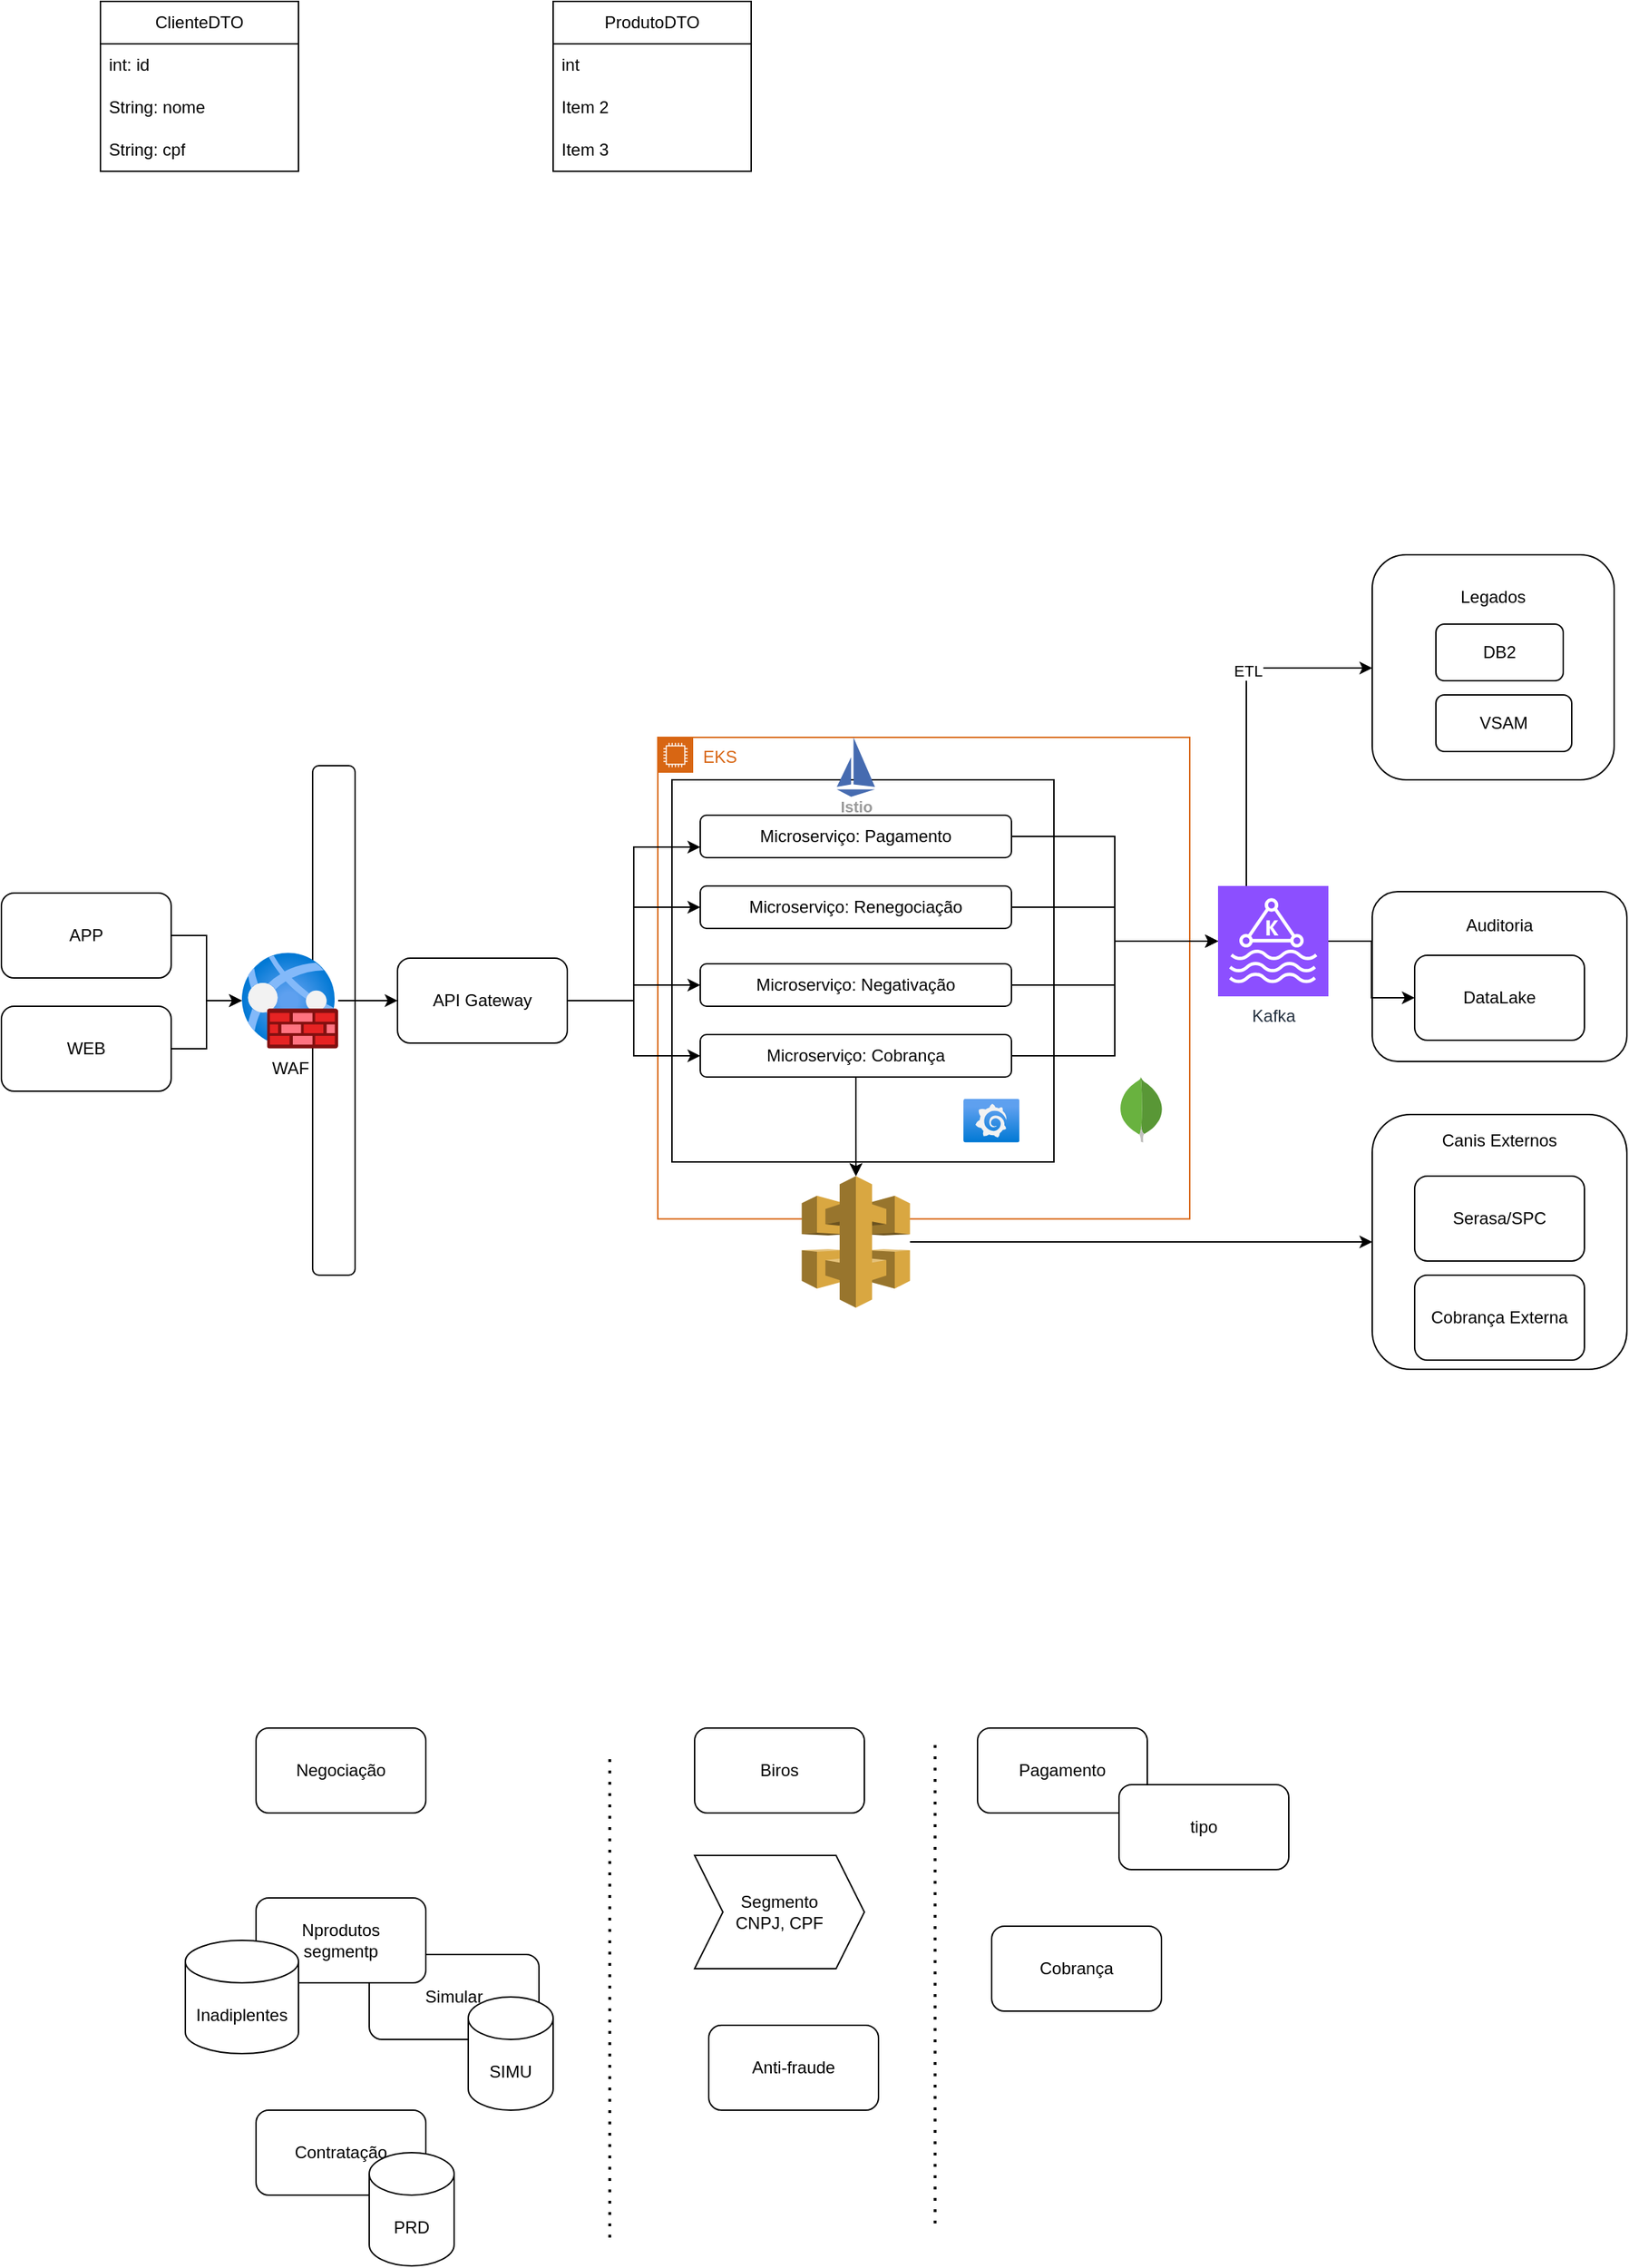 <mxfile version="22.1.11" type="device">
  <diagram name="Página-1" id="Yy_p17RrvljdkBYsrUBA">
    <mxGraphModel dx="1947" dy="1595" grid="1" gridSize="10" guides="1" tooltips="1" connect="1" arrows="1" fold="1" page="1" pageScale="1" pageWidth="827" pageHeight="1169" math="0" shadow="0">
      <root>
        <mxCell id="0" />
        <mxCell id="1" parent="0" />
        <mxCell id="azIso4Ev8pZvLAATctcU-72" style="edgeStyle=orthogonalEdgeStyle;rounded=0;orthogonalLoop=1;jettySize=auto;html=1;" parent="1" source="azIso4Ev8pZvLAATctcU-36" target="azIso4Ev8pZvLAATctcU-56" edge="1">
          <mxGeometry relative="1" as="geometry" />
        </mxCell>
        <mxCell id="azIso4Ev8pZvLAATctcU-66" value="Auditoria&lt;br&gt;&lt;br&gt;&lt;br&gt;&lt;br&gt;&lt;br&gt;&lt;br&gt;" style="rounded=1;whiteSpace=wrap;html=1;" parent="1" vertex="1">
          <mxGeometry x="459" y="39" width="180" height="120" as="geometry" />
        </mxCell>
        <mxCell id="azIso4Ev8pZvLAATctcU-27" value="EKS&amp;nbsp;" style="points=[[0,0],[0.25,0],[0.5,0],[0.75,0],[1,0],[1,0.25],[1,0.5],[1,0.75],[1,1],[0.75,1],[0.5,1],[0.25,1],[0,1],[0,0.75],[0,0.5],[0,0.25]];outlineConnect=0;gradientColor=none;html=1;whiteSpace=wrap;fontSize=12;fontStyle=0;container=1;pointerEvents=0;collapsible=0;recursiveResize=0;shape=mxgraph.aws4.group;grIcon=mxgraph.aws4.group_ec2_instance_contents;strokeColor=#D86613;fillColor=none;verticalAlign=top;align=left;spacingLeft=30;fontColor=#D86613;dashed=0;" parent="1" vertex="1">
          <mxGeometry x="-46" y="-70" width="376" height="340.2" as="geometry" />
        </mxCell>
        <mxCell id="5WUB0KHXxFah0RV7aP9R-2" value="" style="whiteSpace=wrap;html=1;aspect=fixed;" vertex="1" parent="azIso4Ev8pZvLAATctcU-27">
          <mxGeometry x="10" y="30" width="270" height="270" as="geometry" />
        </mxCell>
        <mxCell id="azIso4Ev8pZvLAATctcU-34" value="Microserviço: Pagamento" style="rounded=1;whiteSpace=wrap;html=1;" parent="azIso4Ev8pZvLAATctcU-27" vertex="1">
          <mxGeometry x="30" y="55" width="220" height="30" as="geometry" />
        </mxCell>
        <mxCell id="azIso4Ev8pZvLAATctcU-36" value="Microserviço: Negativação" style="rounded=1;whiteSpace=wrap;html=1;" parent="azIso4Ev8pZvLAATctcU-27" vertex="1">
          <mxGeometry x="30" y="160" width="220" height="30" as="geometry" />
        </mxCell>
        <mxCell id="azIso4Ev8pZvLAATctcU-35" value="Microserviço: Renegociação" style="rounded=1;whiteSpace=wrap;html=1;" parent="azIso4Ev8pZvLAATctcU-27" vertex="1">
          <mxGeometry x="30" y="105" width="220" height="30" as="geometry" />
        </mxCell>
        <mxCell id="azIso4Ev8pZvLAATctcU-37" value="Microserviço: Cobrança" style="rounded=1;whiteSpace=wrap;html=1;" parent="azIso4Ev8pZvLAATctcU-27" vertex="1">
          <mxGeometry x="30" y="210" width="220" height="30" as="geometry" />
        </mxCell>
        <mxCell id="azIso4Ev8pZvLAATctcU-45" value="Kafka" style="sketch=0;points=[[0,0,0],[0.25,0,0],[0.5,0,0],[0.75,0,0],[1,0,0],[0,1,0],[0.25,1,0],[0.5,1,0],[0.75,1,0],[1,1,0],[0,0.25,0],[0,0.5,0],[0,0.75,0],[1,0.25,0],[1,0.5,0],[1,0.75,0]];outlineConnect=0;fontColor=#232F3E;fillColor=#8C4FFF;strokeColor=#ffffff;dashed=0;verticalLabelPosition=bottom;verticalAlign=top;align=center;html=1;fontSize=12;fontStyle=0;aspect=fixed;shape=mxgraph.aws4.resourceIcon;resIcon=mxgraph.aws4.managed_streaming_for_kafka;" parent="azIso4Ev8pZvLAATctcU-27" vertex="1">
          <mxGeometry x="396" y="105" width="78" height="78" as="geometry" />
        </mxCell>
        <mxCell id="azIso4Ev8pZvLAATctcU-46" style="edgeStyle=orthogonalEdgeStyle;rounded=0;orthogonalLoop=1;jettySize=auto;html=1;entryX=0;entryY=0.5;entryDx=0;entryDy=0;entryPerimeter=0;" parent="azIso4Ev8pZvLAATctcU-27" source="azIso4Ev8pZvLAATctcU-34" target="azIso4Ev8pZvLAATctcU-45" edge="1">
          <mxGeometry relative="1" as="geometry" />
        </mxCell>
        <mxCell id="azIso4Ev8pZvLAATctcU-47" style="edgeStyle=orthogonalEdgeStyle;rounded=0;orthogonalLoop=1;jettySize=auto;html=1;" parent="azIso4Ev8pZvLAATctcU-27" source="azIso4Ev8pZvLAATctcU-35" target="azIso4Ev8pZvLAATctcU-45" edge="1">
          <mxGeometry relative="1" as="geometry" />
        </mxCell>
        <mxCell id="azIso4Ev8pZvLAATctcU-48" style="edgeStyle=orthogonalEdgeStyle;rounded=0;orthogonalLoop=1;jettySize=auto;html=1;" parent="azIso4Ev8pZvLAATctcU-27" source="azIso4Ev8pZvLAATctcU-36" target="azIso4Ev8pZvLAATctcU-45" edge="1">
          <mxGeometry relative="1" as="geometry">
            <mxPoint x="376" y="120" as="targetPoint" />
          </mxGeometry>
        </mxCell>
        <mxCell id="azIso4Ev8pZvLAATctcU-49" style="edgeStyle=orthogonalEdgeStyle;rounded=0;orthogonalLoop=1;jettySize=auto;html=1;entryX=0;entryY=0.5;entryDx=0;entryDy=0;entryPerimeter=0;" parent="azIso4Ev8pZvLAATctcU-27" source="azIso4Ev8pZvLAATctcU-37" target="azIso4Ev8pZvLAATctcU-45" edge="1">
          <mxGeometry relative="1" as="geometry">
            <mxPoint x="475" y="180" as="targetPoint" />
          </mxGeometry>
        </mxCell>
        <mxCell id="azIso4Ev8pZvLAATctcU-73" value="" style="dashed=0;outlineConnect=0;html=1;align=center;labelPosition=center;verticalLabelPosition=bottom;verticalAlign=top;shape=mxgraph.weblogos.mongodb" parent="azIso4Ev8pZvLAATctcU-27" vertex="1">
          <mxGeometry x="326" y="240" width="31.6" height="46.2" as="geometry" />
        </mxCell>
        <mxCell id="5WUB0KHXxFah0RV7aP9R-1" value="Istio" style="sketch=0;html=1;verticalAlign=top;labelPosition=center;verticalLabelPosition=bottom;align=center;spacingTop=-6;fontSize=11;fontStyle=1;fontColor=#999999;shape=image;aspect=fixed;imageAspect=0;image=data:image/svg+xml,PHN2ZyB4bWxucz0iaHR0cDovL3d3dy53My5vcmcvMjAwMC9zdmciIHhtbG5zOnY9Imh0dHBzOi8vdmVjdGEuaW8vbmFubyIgd2lkdGg9IjE2MCIgaGVpZ2h0PSIyNDAiIHZpZXdCb3g9IjAgMCAxNjAgMjQwIj4mI3hhOwk8c3R5bGUgdHlwZT0idGV4dC9jc3MiPiYjeGE7CS5zdDB7ZmlsbDojNDY2YmIwO30mI3hhOwk8L3N0eWxlPiYjeGE7CTxwYXRoIGNsYXNzPSJzdDAiIGQ9Ik02MCAyNDBMMCAyMTBoMTYwem0wLTE2MEwwIDIwMGw2MC0xMHpNNzAgMHYxOTBsOTAgMTB6Ii8+JiN4YTs8L3N2Zz4=;" vertex="1" parent="azIso4Ev8pZvLAATctcU-27">
          <mxGeometry x="126.5" width="27" height="42" as="geometry" />
        </mxCell>
        <mxCell id="5WUB0KHXxFah0RV7aP9R-3" value="" style="image;aspect=fixed;html=1;points=[];align=center;fontSize=12;image=img/lib/azure2/other/Grafana.svg;" vertex="1" parent="azIso4Ev8pZvLAATctcU-27">
          <mxGeometry x="216" y="255.4" width="39.67" height="30.8" as="geometry" />
        </mxCell>
        <mxCell id="azIso4Ev8pZvLAATctcU-1" value="Simular" style="rounded=1;whiteSpace=wrap;html=1;" parent="1" vertex="1">
          <mxGeometry x="-250" y="790" width="120" height="60" as="geometry" />
        </mxCell>
        <mxCell id="azIso4Ev8pZvLAATctcU-2" value="Biros" style="rounded=1;whiteSpace=wrap;html=1;" parent="1" vertex="1">
          <mxGeometry x="-20" y="630" width="120" height="60" as="geometry" />
        </mxCell>
        <mxCell id="azIso4Ev8pZvLAATctcU-3" value="SIMU" style="shape=cylinder3;whiteSpace=wrap;html=1;boundedLbl=1;backgroundOutline=1;size=15;" parent="1" vertex="1">
          <mxGeometry x="-180" y="820" width="60" height="80" as="geometry" />
        </mxCell>
        <mxCell id="azIso4Ev8pZvLAATctcU-5" value="Nprodutos&lt;br&gt;segmentp" style="rounded=1;whiteSpace=wrap;html=1;" parent="1" vertex="1">
          <mxGeometry x="-330" y="750" width="120" height="60" as="geometry" />
        </mxCell>
        <mxCell id="azIso4Ev8pZvLAATctcU-7" value="Pagamento" style="rounded=1;whiteSpace=wrap;html=1;" parent="1" vertex="1">
          <mxGeometry x="180" y="630" width="120" height="60" as="geometry" />
        </mxCell>
        <mxCell id="azIso4Ev8pZvLAATctcU-8" value="Negociação" style="rounded=1;whiteSpace=wrap;html=1;" parent="1" vertex="1">
          <mxGeometry x="-330" y="630" width="120" height="60" as="geometry" />
        </mxCell>
        <mxCell id="azIso4Ev8pZvLAATctcU-9" value="Contratação" style="rounded=1;whiteSpace=wrap;html=1;" parent="1" vertex="1">
          <mxGeometry x="-330" y="900" width="120" height="60" as="geometry" />
        </mxCell>
        <mxCell id="azIso4Ev8pZvLAATctcU-4" value="PRD" style="shape=cylinder3;whiteSpace=wrap;html=1;boundedLbl=1;backgroundOutline=1;size=15;" parent="1" vertex="1">
          <mxGeometry x="-250" y="930" width="60" height="80" as="geometry" />
        </mxCell>
        <mxCell id="azIso4Ev8pZvLAATctcU-10" value="tipo" style="rounded=1;whiteSpace=wrap;html=1;" parent="1" vertex="1">
          <mxGeometry x="280" y="670" width="120" height="60" as="geometry" />
        </mxCell>
        <mxCell id="azIso4Ev8pZvLAATctcU-11" value="Cobrança" style="rounded=1;whiteSpace=wrap;html=1;" parent="1" vertex="1">
          <mxGeometry x="190" y="770" width="120" height="60" as="geometry" />
        </mxCell>
        <mxCell id="azIso4Ev8pZvLAATctcU-12" value="Inadiplentes" style="shape=cylinder3;whiteSpace=wrap;html=1;boundedLbl=1;backgroundOutline=1;size=15;" parent="1" vertex="1">
          <mxGeometry x="-380" y="780" width="80" height="80" as="geometry" />
        </mxCell>
        <mxCell id="azIso4Ev8pZvLAATctcU-13" value="" style="endArrow=none;dashed=1;html=1;dashPattern=1 3;strokeWidth=2;rounded=0;" parent="1" edge="1">
          <mxGeometry width="50" height="50" relative="1" as="geometry">
            <mxPoint x="-80" y="990" as="sourcePoint" />
            <mxPoint x="-80" y="650" as="targetPoint" />
          </mxGeometry>
        </mxCell>
        <mxCell id="azIso4Ev8pZvLAATctcU-14" value="" style="endArrow=none;dashed=1;html=1;dashPattern=1 3;strokeWidth=2;rounded=0;" parent="1" edge="1">
          <mxGeometry width="50" height="50" relative="1" as="geometry">
            <mxPoint x="150" y="980" as="sourcePoint" />
            <mxPoint x="150" y="640" as="targetPoint" />
          </mxGeometry>
        </mxCell>
        <mxCell id="azIso4Ev8pZvLAATctcU-15" value="Segmento&lt;br&gt;CNPJ, CPF" style="shape=step;perimeter=stepPerimeter;whiteSpace=wrap;html=1;fixedSize=1;" parent="1" vertex="1">
          <mxGeometry x="-20" y="720" width="120" height="80" as="geometry" />
        </mxCell>
        <mxCell id="azIso4Ev8pZvLAATctcU-16" value="Anti-fraude" style="rounded=1;whiteSpace=wrap;html=1;" parent="1" vertex="1">
          <mxGeometry x="-10" y="840" width="120" height="60" as="geometry" />
        </mxCell>
        <mxCell id="azIso4Ev8pZvLAATctcU-17" value="DataLake" style="rounded=1;whiteSpace=wrap;html=1;" parent="1" vertex="1">
          <mxGeometry x="489" y="84" width="120" height="60" as="geometry" />
        </mxCell>
        <mxCell id="azIso4Ev8pZvLAATctcU-23" style="edgeStyle=orthogonalEdgeStyle;rounded=0;orthogonalLoop=1;jettySize=auto;html=1;" parent="1" source="azIso4Ev8pZvLAATctcU-18" target="azIso4Ev8pZvLAATctcU-21" edge="1">
          <mxGeometry relative="1" as="geometry" />
        </mxCell>
        <mxCell id="azIso4Ev8pZvLAATctcU-18" value="APP" style="rounded=1;whiteSpace=wrap;html=1;" parent="1" vertex="1">
          <mxGeometry x="-510" y="40" width="120" height="60" as="geometry" />
        </mxCell>
        <mxCell id="azIso4Ev8pZvLAATctcU-24" style="edgeStyle=orthogonalEdgeStyle;rounded=0;orthogonalLoop=1;jettySize=auto;html=1;" parent="1" source="azIso4Ev8pZvLAATctcU-19" target="azIso4Ev8pZvLAATctcU-21" edge="1">
          <mxGeometry relative="1" as="geometry" />
        </mxCell>
        <mxCell id="azIso4Ev8pZvLAATctcU-19" value="WEB" style="rounded=1;whiteSpace=wrap;html=1;" parent="1" vertex="1">
          <mxGeometry x="-510" y="120" width="120" height="60" as="geometry" />
        </mxCell>
        <mxCell id="azIso4Ev8pZvLAATctcU-20" value="" style="rounded=1;whiteSpace=wrap;html=1;" parent="1" vertex="1">
          <mxGeometry x="-290" y="-50" width="30" height="360" as="geometry" />
        </mxCell>
        <mxCell id="azIso4Ev8pZvLAATctcU-26" style="edgeStyle=orthogonalEdgeStyle;rounded=0;orthogonalLoop=1;jettySize=auto;html=1;" parent="1" source="azIso4Ev8pZvLAATctcU-21" target="azIso4Ev8pZvLAATctcU-25" edge="1">
          <mxGeometry relative="1" as="geometry" />
        </mxCell>
        <mxCell id="azIso4Ev8pZvLAATctcU-21" value="WAF" style="image;aspect=fixed;html=1;points=[];align=center;fontSize=12;image=img/lib/azure2/networking/Web_Application_Firewall_Policies_WAF.svg;" parent="1" vertex="1">
          <mxGeometry x="-340" y="82" width="68" height="68" as="geometry" />
        </mxCell>
        <mxCell id="azIso4Ev8pZvLAATctcU-38" style="edgeStyle=orthogonalEdgeStyle;rounded=0;orthogonalLoop=1;jettySize=auto;html=1;entryX=0;entryY=0.75;entryDx=0;entryDy=0;" parent="1" source="azIso4Ev8pZvLAATctcU-25" target="azIso4Ev8pZvLAATctcU-34" edge="1">
          <mxGeometry relative="1" as="geometry" />
        </mxCell>
        <mxCell id="azIso4Ev8pZvLAATctcU-39" style="edgeStyle=orthogonalEdgeStyle;rounded=0;orthogonalLoop=1;jettySize=auto;html=1;entryX=0;entryY=0.5;entryDx=0;entryDy=0;" parent="1" source="azIso4Ev8pZvLAATctcU-25" target="azIso4Ev8pZvLAATctcU-35" edge="1">
          <mxGeometry relative="1" as="geometry" />
        </mxCell>
        <mxCell id="azIso4Ev8pZvLAATctcU-40" style="edgeStyle=orthogonalEdgeStyle;rounded=0;orthogonalLoop=1;jettySize=auto;html=1;entryX=0;entryY=0.5;entryDx=0;entryDy=0;" parent="1" source="azIso4Ev8pZvLAATctcU-25" target="azIso4Ev8pZvLAATctcU-36" edge="1">
          <mxGeometry relative="1" as="geometry" />
        </mxCell>
        <mxCell id="azIso4Ev8pZvLAATctcU-41" style="edgeStyle=orthogonalEdgeStyle;rounded=0;orthogonalLoop=1;jettySize=auto;html=1;entryX=0;entryY=0.5;entryDx=0;entryDy=0;" parent="1" source="azIso4Ev8pZvLAATctcU-25" target="azIso4Ev8pZvLAATctcU-37" edge="1">
          <mxGeometry relative="1" as="geometry" />
        </mxCell>
        <mxCell id="azIso4Ev8pZvLAATctcU-25" value="API Gateway" style="rounded=1;whiteSpace=wrap;html=1;" parent="1" vertex="1">
          <mxGeometry x="-230" y="86" width="120" height="60" as="geometry" />
        </mxCell>
        <mxCell id="azIso4Ev8pZvLAATctcU-51" style="edgeStyle=orthogonalEdgeStyle;rounded=0;orthogonalLoop=1;jettySize=auto;html=1;" parent="1" source="azIso4Ev8pZvLAATctcU-45" target="azIso4Ev8pZvLAATctcU-17" edge="1">
          <mxGeometry relative="1" as="geometry" />
        </mxCell>
        <mxCell id="azIso4Ev8pZvLAATctcU-59" value="Canis Externos&lt;br&gt;&lt;br&gt;&lt;br&gt;&lt;br&gt;&lt;br&gt;&lt;br&gt;&lt;br&gt;&lt;br&gt;&lt;br&gt;&lt;br&gt;&lt;br&gt;" style="rounded=1;whiteSpace=wrap;html=1;" parent="1" vertex="1">
          <mxGeometry x="459" y="196.5" width="180" height="180" as="geometry" />
        </mxCell>
        <mxCell id="azIso4Ev8pZvLAATctcU-60" value="Serasa/SPC" style="rounded=1;whiteSpace=wrap;html=1;" parent="1" vertex="1">
          <mxGeometry x="489" y="240" width="120" height="60" as="geometry" />
        </mxCell>
        <mxCell id="azIso4Ev8pZvLAATctcU-61" value="Cobrança Externa" style="rounded=1;whiteSpace=wrap;html=1;" parent="1" vertex="1">
          <mxGeometry x="489" y="310" width="120" height="60" as="geometry" />
        </mxCell>
        <mxCell id="azIso4Ev8pZvLAATctcU-65" style="edgeStyle=orthogonalEdgeStyle;rounded=0;orthogonalLoop=1;jettySize=auto;html=1;" parent="1" source="azIso4Ev8pZvLAATctcU-56" target="azIso4Ev8pZvLAATctcU-59" edge="1">
          <mxGeometry relative="1" as="geometry" />
        </mxCell>
        <mxCell id="azIso4Ev8pZvLAATctcU-56" value="" style="outlineConnect=0;dashed=0;verticalLabelPosition=bottom;verticalAlign=top;align=center;html=1;shape=mxgraph.aws3.api_gateway;fillColor=#D9A741;gradientColor=none;" parent="1" vertex="1">
          <mxGeometry x="55.75" y="240" width="76.5" height="93" as="geometry" />
        </mxCell>
        <mxCell id="azIso4Ev8pZvLAATctcU-69" style="edgeStyle=orthogonalEdgeStyle;rounded=0;orthogonalLoop=1;jettySize=auto;html=1;" parent="1" source="azIso4Ev8pZvLAATctcU-37" target="azIso4Ev8pZvLAATctcU-56" edge="1">
          <mxGeometry relative="1" as="geometry" />
        </mxCell>
        <mxCell id="1lre5dJsdk_Za3JDz3z_-7" value="ClienteDTO" style="swimlane;fontStyle=0;childLayout=stackLayout;horizontal=1;startSize=30;horizontalStack=0;resizeParent=1;resizeParentMax=0;resizeLast=0;collapsible=1;marginBottom=0;whiteSpace=wrap;html=1;" parent="1" vertex="1">
          <mxGeometry x="-440" y="-590" width="140" height="120" as="geometry" />
        </mxCell>
        <mxCell id="1lre5dJsdk_Za3JDz3z_-8" value="int: id" style="text;strokeColor=none;fillColor=none;align=left;verticalAlign=middle;spacingLeft=4;spacingRight=4;overflow=hidden;points=[[0,0.5],[1,0.5]];portConstraint=eastwest;rotatable=0;whiteSpace=wrap;html=1;" parent="1lre5dJsdk_Za3JDz3z_-7" vertex="1">
          <mxGeometry y="30" width="140" height="30" as="geometry" />
        </mxCell>
        <mxCell id="1lre5dJsdk_Za3JDz3z_-9" value="String: nome" style="text;strokeColor=none;fillColor=none;align=left;verticalAlign=middle;spacingLeft=4;spacingRight=4;overflow=hidden;points=[[0,0.5],[1,0.5]];portConstraint=eastwest;rotatable=0;whiteSpace=wrap;html=1;" parent="1lre5dJsdk_Za3JDz3z_-7" vertex="1">
          <mxGeometry y="60" width="140" height="30" as="geometry" />
        </mxCell>
        <mxCell id="1lre5dJsdk_Za3JDz3z_-10" value="String: cpf" style="text;strokeColor=none;fillColor=none;align=left;verticalAlign=middle;spacingLeft=4;spacingRight=4;overflow=hidden;points=[[0,0.5],[1,0.5]];portConstraint=eastwest;rotatable=0;whiteSpace=wrap;html=1;" parent="1lre5dJsdk_Za3JDz3z_-7" vertex="1">
          <mxGeometry y="90" width="140" height="30" as="geometry" />
        </mxCell>
        <mxCell id="1lre5dJsdk_Za3JDz3z_-11" value="ProdutoDTO" style="swimlane;fontStyle=0;childLayout=stackLayout;horizontal=1;startSize=30;horizontalStack=0;resizeParent=1;resizeParentMax=0;resizeLast=0;collapsible=1;marginBottom=0;whiteSpace=wrap;html=1;" parent="1" vertex="1">
          <mxGeometry x="-120" y="-590" width="140" height="120" as="geometry" />
        </mxCell>
        <mxCell id="1lre5dJsdk_Za3JDz3z_-12" value="int" style="text;strokeColor=none;fillColor=none;align=left;verticalAlign=middle;spacingLeft=4;spacingRight=4;overflow=hidden;points=[[0,0.5],[1,0.5]];portConstraint=eastwest;rotatable=0;whiteSpace=wrap;html=1;" parent="1lre5dJsdk_Za3JDz3z_-11" vertex="1">
          <mxGeometry y="30" width="140" height="30" as="geometry" />
        </mxCell>
        <mxCell id="1lre5dJsdk_Za3JDz3z_-13" value="Item 2" style="text;strokeColor=none;fillColor=none;align=left;verticalAlign=middle;spacingLeft=4;spacingRight=4;overflow=hidden;points=[[0,0.5],[1,0.5]];portConstraint=eastwest;rotatable=0;whiteSpace=wrap;html=1;" parent="1lre5dJsdk_Za3JDz3z_-11" vertex="1">
          <mxGeometry y="60" width="140" height="30" as="geometry" />
        </mxCell>
        <mxCell id="1lre5dJsdk_Za3JDz3z_-14" value="Item 3" style="text;strokeColor=none;fillColor=none;align=left;verticalAlign=middle;spacingLeft=4;spacingRight=4;overflow=hidden;points=[[0,0.5],[1,0.5]];portConstraint=eastwest;rotatable=0;whiteSpace=wrap;html=1;" parent="1lre5dJsdk_Za3JDz3z_-11" vertex="1">
          <mxGeometry y="90" width="140" height="30" as="geometry" />
        </mxCell>
        <mxCell id="5WUB0KHXxFah0RV7aP9R-6" value="Legados&lt;br&gt;&lt;br&gt;&lt;br&gt;&lt;br&gt;&lt;br&gt;&lt;br&gt;&lt;br&gt;&lt;br&gt;" style="rounded=1;whiteSpace=wrap;html=1;" vertex="1" parent="1">
          <mxGeometry x="459" y="-199" width="171" height="159" as="geometry" />
        </mxCell>
        <mxCell id="5WUB0KHXxFah0RV7aP9R-7" value="DB2" style="rounded=1;whiteSpace=wrap;html=1;" vertex="1" parent="1">
          <mxGeometry x="504" y="-150" width="90" height="40" as="geometry" />
        </mxCell>
        <mxCell id="5WUB0KHXxFah0RV7aP9R-8" value="VSAM" style="rounded=1;whiteSpace=wrap;html=1;" vertex="1" parent="1">
          <mxGeometry x="504" y="-100" width="96" height="40" as="geometry" />
        </mxCell>
        <mxCell id="5WUB0KHXxFah0RV7aP9R-9" style="edgeStyle=orthogonalEdgeStyle;rounded=0;orthogonalLoop=1;jettySize=auto;html=1;" edge="1" parent="1" source="azIso4Ev8pZvLAATctcU-45" target="5WUB0KHXxFah0RV7aP9R-6">
          <mxGeometry relative="1" as="geometry">
            <Array as="points">
              <mxPoint x="370" y="-119" />
            </Array>
          </mxGeometry>
        </mxCell>
        <mxCell id="5WUB0KHXxFah0RV7aP9R-10" value="ETL" style="edgeLabel;html=1;align=center;verticalAlign=middle;resizable=0;points=[];" vertex="1" connectable="0" parent="5WUB0KHXxFah0RV7aP9R-9">
          <mxGeometry x="0.251" y="-1" relative="1" as="geometry">
            <mxPoint as="offset" />
          </mxGeometry>
        </mxCell>
      </root>
    </mxGraphModel>
  </diagram>
</mxfile>

